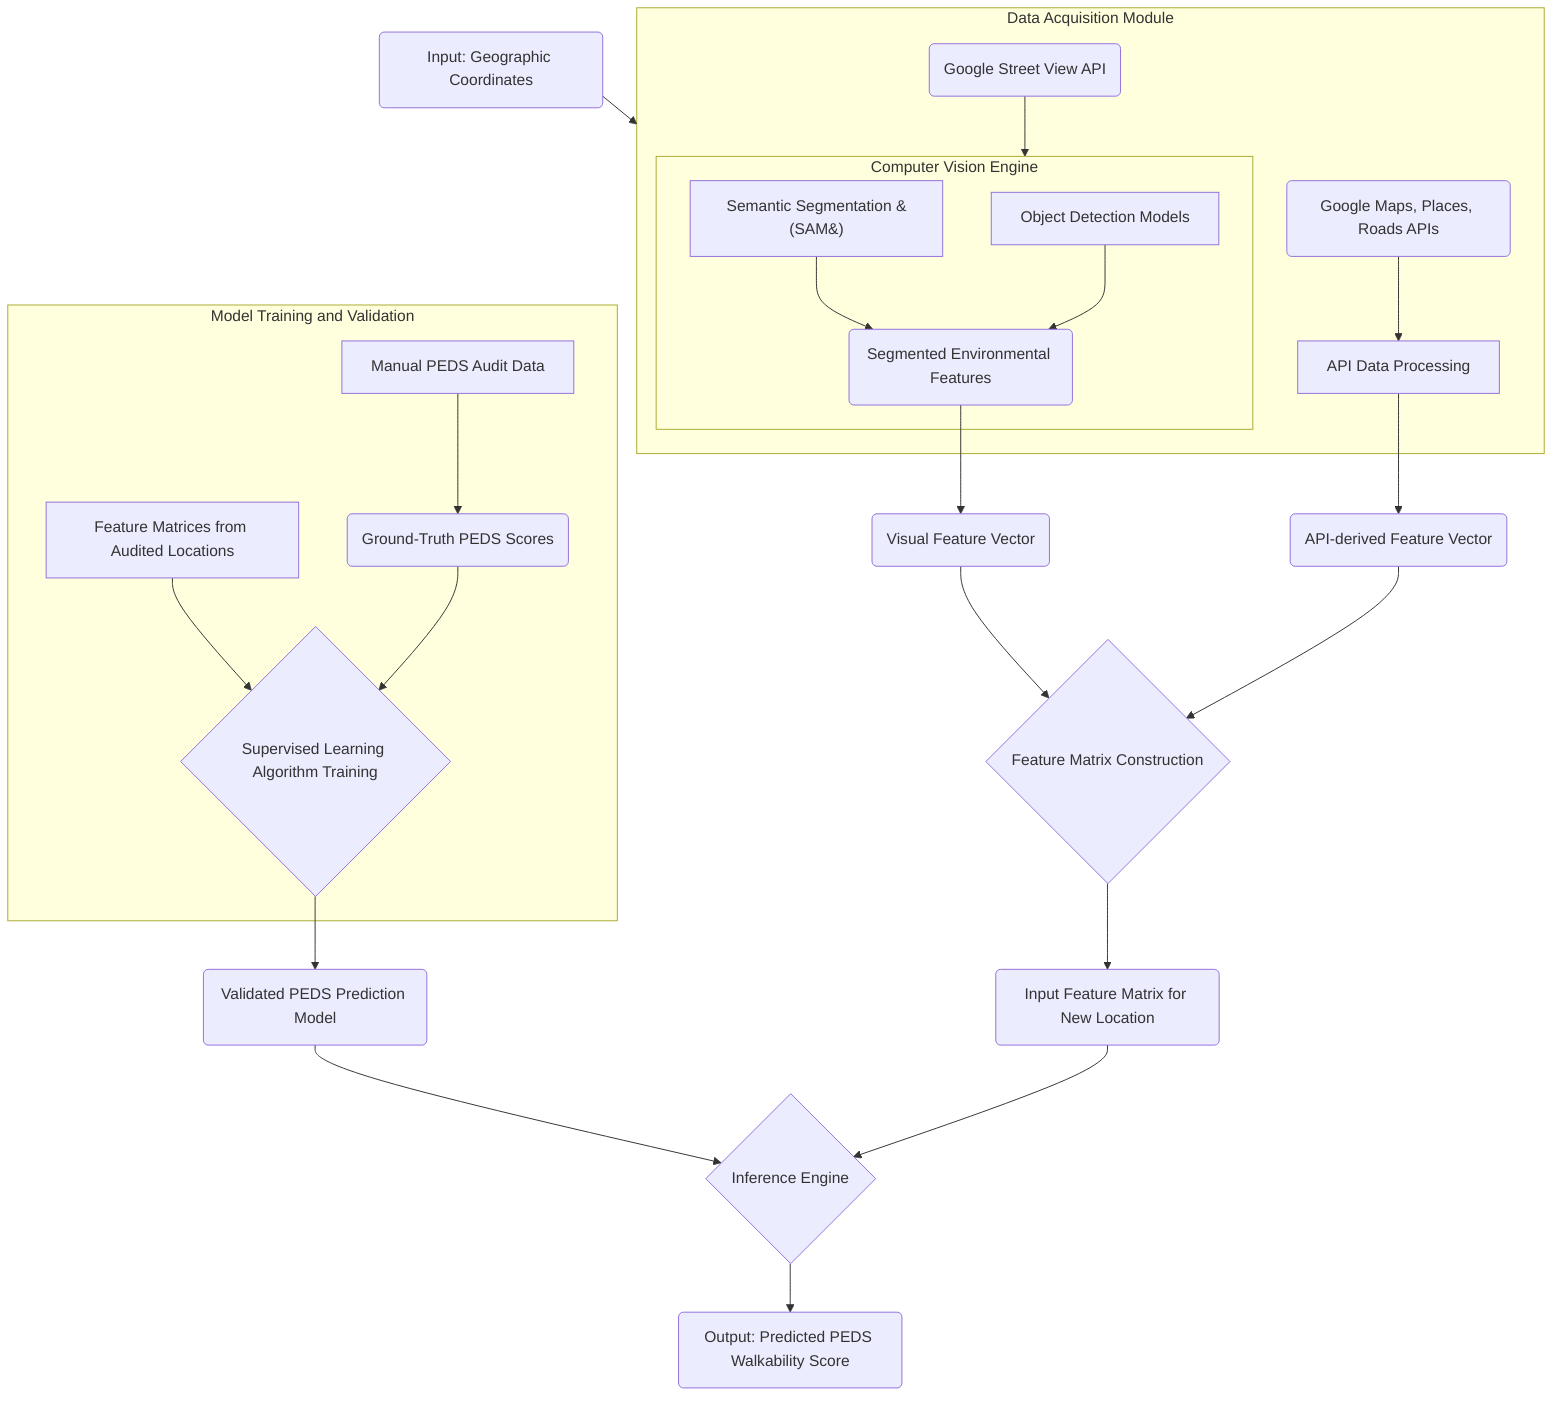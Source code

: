 graph TD
    A(Input: Geographic Coordinates) --> B{Data Acquisition Module};
    
    subgraph B [Data Acquisition Module]
        direction LR
        B1(Google Street View API) --> C{Computer Vision Engine};
        B2(Google Maps, Places, Roads APIs) --> D[API Data Processing];
    end

    subgraph C [Computer Vision Engine]
        direction TB
        C1[Semantic Segmentation &#40;SAM&#41;] --> C3(Segmented Environmental Features);
        C2[Object Detection Models] --> C3;
    end

    C3 --> E(Visual Feature Vector);
    D --> F(API-derived Feature Vector);

    E & F --> G{Feature Matrix Construction};
    
    subgraph H [Model Training and Validation]
        direction LR
        H1[Manual PEDS Audit Data] --> H2(Ground-Truth PEDS Scores);
        H3[Feature Matrices from Audited Locations] --> H4{Supervised Learning Algorithm Training};
        H2 --> H4;
    end
    
    H4 --> I(Validated PEDS Prediction Model);
    
    G --> J(Input Feature Matrix for New Location);
    I --> K{Inference Engine};
    J --> K;
    
    K --> L(Output: Predicted PEDS Walkability Score);
